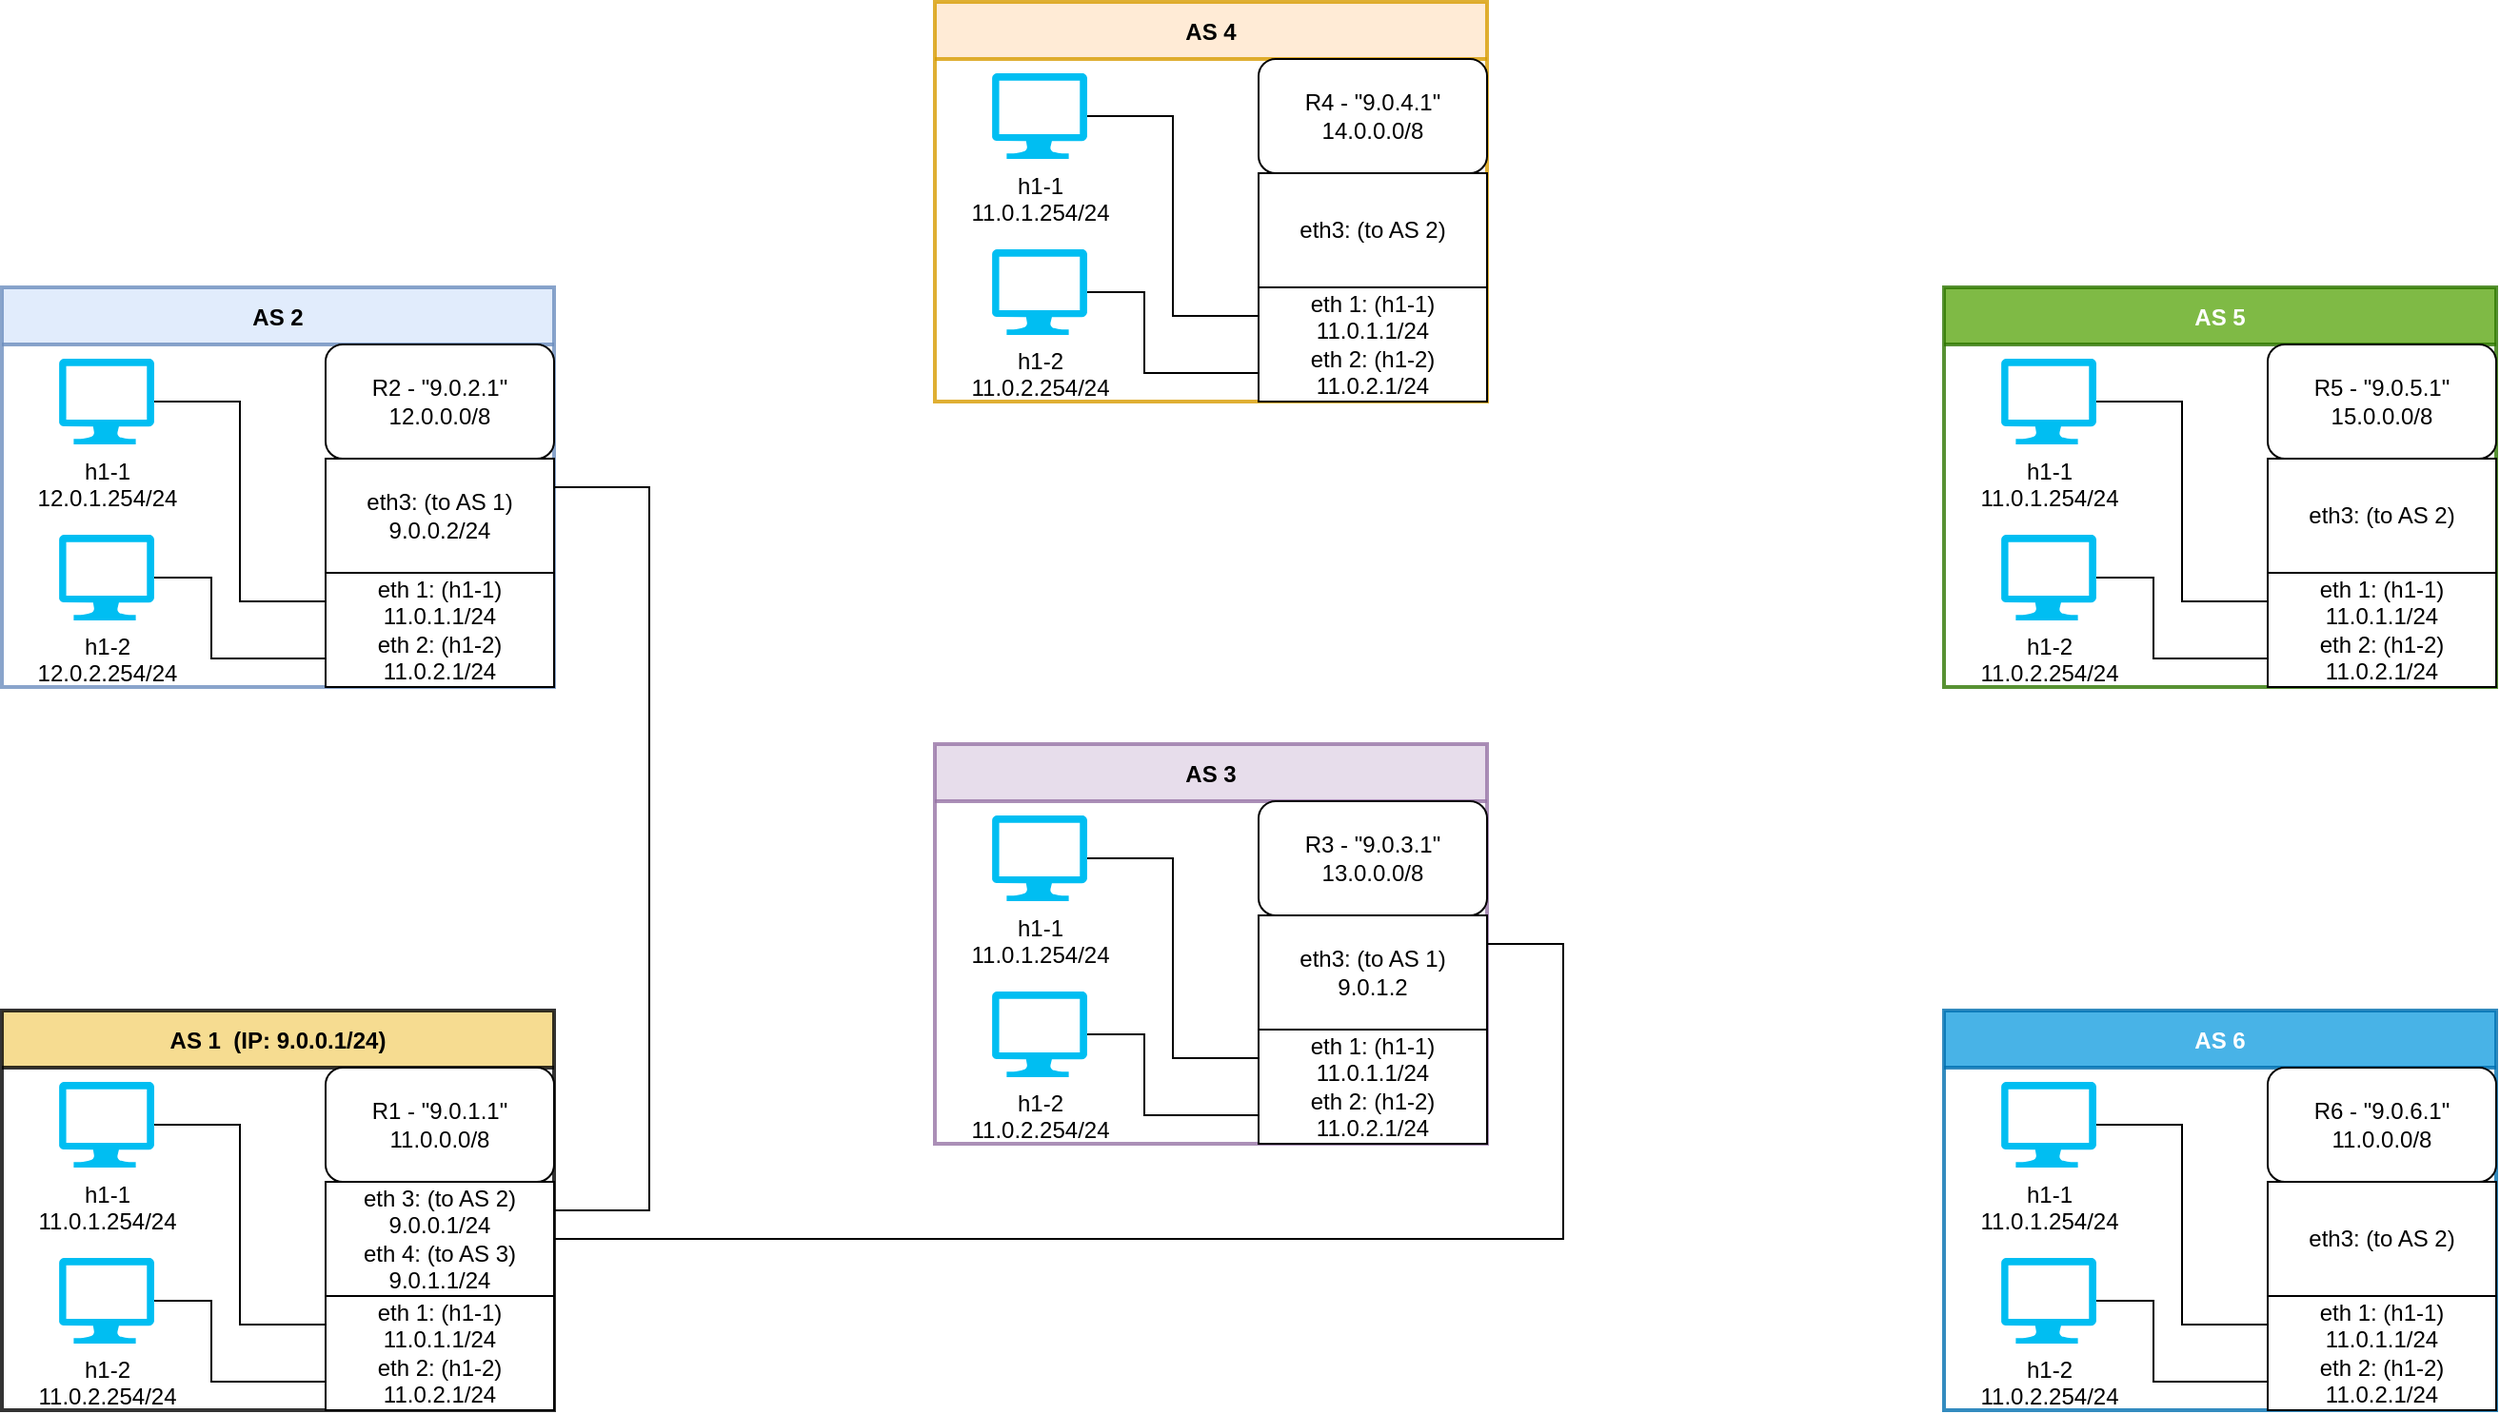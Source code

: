 <mxfile version="17.2.2" type="github">
  <diagram id="hPBcGTMjvYHtOmkIqjpS" name="Page-1">
    <mxGraphModel dx="1718" dy="962" grid="1" gridSize="10" guides="1" tooltips="1" connect="1" arrows="1" fold="1" page="1" pageScale="1" pageWidth="1400" pageHeight="850" math="0" shadow="0">
      <root>
        <mxCell id="0" />
        <mxCell id="1" parent="0" />
        <mxCell id="3R8BAee1Lmwa3WrxwWTS-9" value="AS 1  (IP: 9.0.0.1/24)" style="swimlane;rounded=0;shadow=0;glass=0;fillColor=#f4d476;gradientColor=none;opacity=80;strokeWidth=2;startSize=30;" vertex="1" parent="1">
          <mxGeometry x="50" y="560" width="290" height="210" as="geometry" />
        </mxCell>
        <mxCell id="3R8BAee1Lmwa3WrxwWTS-2" value="eth 3: (to AS 2)&lt;br&gt;9.0.0.1/24&lt;br&gt;eth 4: (to AS 3)&lt;br&gt;9.0.1.1/24" style="rounded=0;whiteSpace=wrap;html=1;" vertex="1" parent="3R8BAee1Lmwa3WrxwWTS-9">
          <mxGeometry x="170" y="90" width="120" height="60" as="geometry" />
        </mxCell>
        <mxCell id="3R8BAee1Lmwa3WrxwWTS-3" value="eth 1: (h1-1)&lt;br&gt;11.0.1.1/24&lt;br&gt;eth 2: (h1-2)&lt;br&gt;11.0.2.1/24" style="rounded=0;whiteSpace=wrap;html=1;" vertex="1" parent="3R8BAee1Lmwa3WrxwWTS-9">
          <mxGeometry x="170" y="150" width="120" height="60" as="geometry" />
        </mxCell>
        <mxCell id="3R8BAee1Lmwa3WrxwWTS-1" value="R1 - &quot;9.0.1.1&quot;&lt;br&gt;11.0.0.0/8" style="rounded=1;whiteSpace=wrap;html=1;" vertex="1" parent="3R8BAee1Lmwa3WrxwWTS-9">
          <mxGeometry x="170" y="30" width="120" height="60" as="geometry" />
        </mxCell>
        <mxCell id="3R8BAee1Lmwa3WrxwWTS-12" style="edgeStyle=orthogonalEdgeStyle;rounded=0;orthogonalLoop=1;jettySize=auto;html=1;entryX=0;entryY=0.75;entryDx=0;entryDy=0;endArrow=none;endFill=0;strokeWidth=1;" edge="1" parent="3R8BAee1Lmwa3WrxwWTS-9" source="3R8BAee1Lmwa3WrxwWTS-5" target="3R8BAee1Lmwa3WrxwWTS-3">
          <mxGeometry relative="1" as="geometry">
            <Array as="points">
              <mxPoint x="110" y="153" />
              <mxPoint x="110" y="195" />
            </Array>
          </mxGeometry>
        </mxCell>
        <mxCell id="3R8BAee1Lmwa3WrxwWTS-5" value="h1-2&lt;br&gt;11.0.2.254/24" style="verticalLabelPosition=bottom;html=1;verticalAlign=top;align=center;strokeColor=none;fillColor=#00BEF2;shape=mxgraph.azure.computer;pointerEvents=1;" vertex="1" parent="3R8BAee1Lmwa3WrxwWTS-9">
          <mxGeometry x="30" y="130" width="50" height="45" as="geometry" />
        </mxCell>
        <mxCell id="3R8BAee1Lmwa3WrxwWTS-11" style="rounded=0;orthogonalLoop=1;jettySize=auto;html=1;entryX=0;entryY=0.25;entryDx=0;entryDy=0;edgeStyle=orthogonalEdgeStyle;endArrow=none;endFill=0;strokeWidth=1;" edge="1" parent="3R8BAee1Lmwa3WrxwWTS-9" source="3R8BAee1Lmwa3WrxwWTS-4" target="3R8BAee1Lmwa3WrxwWTS-3">
          <mxGeometry relative="1" as="geometry" />
        </mxCell>
        <mxCell id="3R8BAee1Lmwa3WrxwWTS-4" value="h1-1&lt;br&gt;11.0.1.254/24" style="verticalLabelPosition=bottom;html=1;verticalAlign=top;align=center;strokeColor=none;fillColor=#00BEF2;shape=mxgraph.azure.computer;pointerEvents=1;" vertex="1" parent="3R8BAee1Lmwa3WrxwWTS-9">
          <mxGeometry x="30" y="37.5" width="50" height="45" as="geometry" />
        </mxCell>
        <mxCell id="3R8BAee1Lmwa3WrxwWTS-13" value="AS 2" style="swimlane;rounded=0;shadow=0;glass=0;fillColor=#dae8fc;opacity=80;strokeWidth=2;startSize=30;strokeColor=#6c8ebf;" vertex="1" parent="1">
          <mxGeometry x="50" y="180" width="290" height="210" as="geometry" />
        </mxCell>
        <mxCell id="3R8BAee1Lmwa3WrxwWTS-14" value="eth3: (to AS 1)&lt;br&gt;9.0.0.2/24" style="rounded=0;whiteSpace=wrap;html=1;" vertex="1" parent="3R8BAee1Lmwa3WrxwWTS-13">
          <mxGeometry x="170" y="90" width="120" height="60" as="geometry" />
        </mxCell>
        <mxCell id="3R8BAee1Lmwa3WrxwWTS-15" value="eth 1: (h1-1)&lt;br&gt;11.0.1.1/24&lt;br&gt;eth 2: (h1-2)&lt;br&gt;11.0.2.1/24" style="rounded=0;whiteSpace=wrap;html=1;" vertex="1" parent="3R8BAee1Lmwa3WrxwWTS-13">
          <mxGeometry x="170" y="150" width="120" height="60" as="geometry" />
        </mxCell>
        <mxCell id="3R8BAee1Lmwa3WrxwWTS-16" value="R2 - &quot;9.0.2.1&quot;&lt;br&gt;12.0.0.0/8" style="rounded=1;whiteSpace=wrap;html=1;" vertex="1" parent="3R8BAee1Lmwa3WrxwWTS-13">
          <mxGeometry x="170" y="30" width="120" height="60" as="geometry" />
        </mxCell>
        <mxCell id="3R8BAee1Lmwa3WrxwWTS-17" style="edgeStyle=orthogonalEdgeStyle;rounded=0;orthogonalLoop=1;jettySize=auto;html=1;entryX=0;entryY=0.75;entryDx=0;entryDy=0;endArrow=none;endFill=0;strokeWidth=1;" edge="1" parent="3R8BAee1Lmwa3WrxwWTS-13" source="3R8BAee1Lmwa3WrxwWTS-18" target="3R8BAee1Lmwa3WrxwWTS-15">
          <mxGeometry relative="1" as="geometry">
            <Array as="points">
              <mxPoint x="110" y="153" />
              <mxPoint x="110" y="195" />
            </Array>
          </mxGeometry>
        </mxCell>
        <mxCell id="3R8BAee1Lmwa3WrxwWTS-18" value="h1-2&lt;br&gt;12.0.2.254/24" style="verticalLabelPosition=bottom;html=1;verticalAlign=top;align=center;strokeColor=none;fillColor=#00BEF2;shape=mxgraph.azure.computer;pointerEvents=1;" vertex="1" parent="3R8BAee1Lmwa3WrxwWTS-13">
          <mxGeometry x="30" y="130" width="50" height="45" as="geometry" />
        </mxCell>
        <mxCell id="3R8BAee1Lmwa3WrxwWTS-19" style="rounded=0;orthogonalLoop=1;jettySize=auto;html=1;entryX=0;entryY=0.25;entryDx=0;entryDy=0;edgeStyle=orthogonalEdgeStyle;endArrow=none;endFill=0;strokeWidth=1;" edge="1" parent="3R8BAee1Lmwa3WrxwWTS-13" source="3R8BAee1Lmwa3WrxwWTS-20" target="3R8BAee1Lmwa3WrxwWTS-15">
          <mxGeometry relative="1" as="geometry" />
        </mxCell>
        <mxCell id="3R8BAee1Lmwa3WrxwWTS-20" value="h1-1&lt;br&gt;12.0.1.254/24" style="verticalLabelPosition=bottom;html=1;verticalAlign=top;align=center;strokeColor=none;fillColor=#00BEF2;shape=mxgraph.azure.computer;pointerEvents=1;" vertex="1" parent="3R8BAee1Lmwa3WrxwWTS-13">
          <mxGeometry x="30" y="37.5" width="50" height="45" as="geometry" />
        </mxCell>
        <mxCell id="3R8BAee1Lmwa3WrxwWTS-21" value="AS 3" style="swimlane;rounded=0;shadow=0;glass=0;fillColor=#e1d5e7;opacity=80;strokeWidth=2;startSize=30;strokeColor=#9673a6;" vertex="1" parent="1">
          <mxGeometry x="540" y="420" width="290" height="210" as="geometry" />
        </mxCell>
        <mxCell id="3R8BAee1Lmwa3WrxwWTS-22" value="eth3: (to AS 1)&lt;br&gt;9.0.1.2" style="rounded=0;whiteSpace=wrap;html=1;" vertex="1" parent="3R8BAee1Lmwa3WrxwWTS-21">
          <mxGeometry x="170" y="90" width="120" height="60" as="geometry" />
        </mxCell>
        <mxCell id="3R8BAee1Lmwa3WrxwWTS-23" value="eth 1: (h1-1)&lt;br&gt;11.0.1.1/24&lt;br&gt;eth 2: (h1-2)&lt;br&gt;11.0.2.1/24" style="rounded=0;whiteSpace=wrap;html=1;" vertex="1" parent="3R8BAee1Lmwa3WrxwWTS-21">
          <mxGeometry x="170" y="150" width="120" height="60" as="geometry" />
        </mxCell>
        <mxCell id="3R8BAee1Lmwa3WrxwWTS-24" value="R3 - &quot;9.0.3.1&quot;&lt;br&gt;13.0.0.0/8" style="rounded=1;whiteSpace=wrap;html=1;" vertex="1" parent="3R8BAee1Lmwa3WrxwWTS-21">
          <mxGeometry x="170" y="30" width="120" height="60" as="geometry" />
        </mxCell>
        <mxCell id="3R8BAee1Lmwa3WrxwWTS-25" style="edgeStyle=orthogonalEdgeStyle;rounded=0;orthogonalLoop=1;jettySize=auto;html=1;entryX=0;entryY=0.75;entryDx=0;entryDy=0;endArrow=none;endFill=0;strokeWidth=1;" edge="1" parent="3R8BAee1Lmwa3WrxwWTS-21" source="3R8BAee1Lmwa3WrxwWTS-26" target="3R8BAee1Lmwa3WrxwWTS-23">
          <mxGeometry relative="1" as="geometry">
            <Array as="points">
              <mxPoint x="110" y="153" />
              <mxPoint x="110" y="195" />
            </Array>
          </mxGeometry>
        </mxCell>
        <mxCell id="3R8BAee1Lmwa3WrxwWTS-26" value="h1-2&lt;br&gt;11.0.2.254/24" style="verticalLabelPosition=bottom;html=1;verticalAlign=top;align=center;strokeColor=none;fillColor=#00BEF2;shape=mxgraph.azure.computer;pointerEvents=1;" vertex="1" parent="3R8BAee1Lmwa3WrxwWTS-21">
          <mxGeometry x="30" y="130" width="50" height="45" as="geometry" />
        </mxCell>
        <mxCell id="3R8BAee1Lmwa3WrxwWTS-27" style="rounded=0;orthogonalLoop=1;jettySize=auto;html=1;entryX=0;entryY=0.25;entryDx=0;entryDy=0;edgeStyle=orthogonalEdgeStyle;endArrow=none;endFill=0;strokeWidth=1;" edge="1" parent="3R8BAee1Lmwa3WrxwWTS-21" source="3R8BAee1Lmwa3WrxwWTS-28" target="3R8BAee1Lmwa3WrxwWTS-23">
          <mxGeometry relative="1" as="geometry" />
        </mxCell>
        <mxCell id="3R8BAee1Lmwa3WrxwWTS-28" value="h1-1&lt;br&gt;11.0.1.254/24" style="verticalLabelPosition=bottom;html=1;verticalAlign=top;align=center;strokeColor=none;fillColor=#00BEF2;shape=mxgraph.azure.computer;pointerEvents=1;" vertex="1" parent="3R8BAee1Lmwa3WrxwWTS-21">
          <mxGeometry x="30" y="37.5" width="50" height="45" as="geometry" />
        </mxCell>
        <mxCell id="3R8BAee1Lmwa3WrxwWTS-29" value="AS 4" style="swimlane;rounded=0;shadow=0;glass=0;fillColor=#ffe6cc;opacity=80;strokeWidth=2;startSize=30;strokeColor=#d79b00;" vertex="1" parent="1">
          <mxGeometry x="540" y="30" width="290" height="210" as="geometry" />
        </mxCell>
        <mxCell id="3R8BAee1Lmwa3WrxwWTS-30" value="eth3: (to AS 2)&lt;br&gt;" style="rounded=0;whiteSpace=wrap;html=1;" vertex="1" parent="3R8BAee1Lmwa3WrxwWTS-29">
          <mxGeometry x="170" y="90" width="120" height="60" as="geometry" />
        </mxCell>
        <mxCell id="3R8BAee1Lmwa3WrxwWTS-31" value="eth 1: (h1-1)&lt;br&gt;11.0.1.1/24&lt;br&gt;eth 2: (h1-2)&lt;br&gt;11.0.2.1/24" style="rounded=0;whiteSpace=wrap;html=1;" vertex="1" parent="3R8BAee1Lmwa3WrxwWTS-29">
          <mxGeometry x="170" y="150" width="120" height="60" as="geometry" />
        </mxCell>
        <mxCell id="3R8BAee1Lmwa3WrxwWTS-32" value="R4 - &quot;9.0.4.1&quot;&lt;br&gt;14.0.0.0/8" style="rounded=1;whiteSpace=wrap;html=1;" vertex="1" parent="3R8BAee1Lmwa3WrxwWTS-29">
          <mxGeometry x="170" y="30" width="120" height="60" as="geometry" />
        </mxCell>
        <mxCell id="3R8BAee1Lmwa3WrxwWTS-33" style="edgeStyle=orthogonalEdgeStyle;rounded=0;orthogonalLoop=1;jettySize=auto;html=1;entryX=0;entryY=0.75;entryDx=0;entryDy=0;endArrow=none;endFill=0;strokeWidth=1;" edge="1" parent="3R8BAee1Lmwa3WrxwWTS-29" source="3R8BAee1Lmwa3WrxwWTS-34" target="3R8BAee1Lmwa3WrxwWTS-31">
          <mxGeometry relative="1" as="geometry">
            <Array as="points">
              <mxPoint x="110" y="153" />
              <mxPoint x="110" y="195" />
            </Array>
          </mxGeometry>
        </mxCell>
        <mxCell id="3R8BAee1Lmwa3WrxwWTS-34" value="h1-2&lt;br&gt;11.0.2.254/24" style="verticalLabelPosition=bottom;html=1;verticalAlign=top;align=center;strokeColor=none;fillColor=#00BEF2;shape=mxgraph.azure.computer;pointerEvents=1;" vertex="1" parent="3R8BAee1Lmwa3WrxwWTS-29">
          <mxGeometry x="30" y="130" width="50" height="45" as="geometry" />
        </mxCell>
        <mxCell id="3R8BAee1Lmwa3WrxwWTS-35" style="rounded=0;orthogonalLoop=1;jettySize=auto;html=1;entryX=0;entryY=0.25;entryDx=0;entryDy=0;edgeStyle=orthogonalEdgeStyle;endArrow=none;endFill=0;strokeWidth=1;" edge="1" parent="3R8BAee1Lmwa3WrxwWTS-29" source="3R8BAee1Lmwa3WrxwWTS-36" target="3R8BAee1Lmwa3WrxwWTS-31">
          <mxGeometry relative="1" as="geometry" />
        </mxCell>
        <mxCell id="3R8BAee1Lmwa3WrxwWTS-36" value="h1-1&lt;br&gt;11.0.1.254/24" style="verticalLabelPosition=bottom;html=1;verticalAlign=top;align=center;strokeColor=none;fillColor=#00BEF2;shape=mxgraph.azure.computer;pointerEvents=1;" vertex="1" parent="3R8BAee1Lmwa3WrxwWTS-29">
          <mxGeometry x="30" y="37.5" width="50" height="45" as="geometry" />
        </mxCell>
        <mxCell id="3R8BAee1Lmwa3WrxwWTS-37" value="AS 5" style="swimlane;rounded=0;shadow=0;glass=0;fillColor=#60a917;opacity=80;strokeWidth=2;startSize=30;fontColor=#ffffff;strokeColor=#2D7600;" vertex="1" parent="1">
          <mxGeometry x="1070" y="180" width="290" height="210" as="geometry" />
        </mxCell>
        <mxCell id="3R8BAee1Lmwa3WrxwWTS-38" value="eth3: (to AS 2)&lt;br&gt;" style="rounded=0;whiteSpace=wrap;html=1;" vertex="1" parent="3R8BAee1Lmwa3WrxwWTS-37">
          <mxGeometry x="170" y="90" width="120" height="60" as="geometry" />
        </mxCell>
        <mxCell id="3R8BAee1Lmwa3WrxwWTS-39" value="eth 1: (h1-1)&lt;br&gt;11.0.1.1/24&lt;br&gt;eth 2: (h1-2)&lt;br&gt;11.0.2.1/24" style="rounded=0;whiteSpace=wrap;html=1;" vertex="1" parent="3R8BAee1Lmwa3WrxwWTS-37">
          <mxGeometry x="170" y="150" width="120" height="60" as="geometry" />
        </mxCell>
        <mxCell id="3R8BAee1Lmwa3WrxwWTS-40" value="R5 - &quot;9.0.5.1&quot;&lt;br&gt;15.0.0.0/8" style="rounded=1;whiteSpace=wrap;html=1;" vertex="1" parent="3R8BAee1Lmwa3WrxwWTS-37">
          <mxGeometry x="170" y="30" width="120" height="60" as="geometry" />
        </mxCell>
        <mxCell id="3R8BAee1Lmwa3WrxwWTS-41" style="edgeStyle=orthogonalEdgeStyle;rounded=0;orthogonalLoop=1;jettySize=auto;html=1;entryX=0;entryY=0.75;entryDx=0;entryDy=0;endArrow=none;endFill=0;strokeWidth=1;" edge="1" parent="3R8BAee1Lmwa3WrxwWTS-37" source="3R8BAee1Lmwa3WrxwWTS-42" target="3R8BAee1Lmwa3WrxwWTS-39">
          <mxGeometry relative="1" as="geometry">
            <Array as="points">
              <mxPoint x="110" y="153" />
              <mxPoint x="110" y="195" />
            </Array>
          </mxGeometry>
        </mxCell>
        <mxCell id="3R8BAee1Lmwa3WrxwWTS-42" value="h1-2&lt;br&gt;11.0.2.254/24" style="verticalLabelPosition=bottom;html=1;verticalAlign=top;align=center;strokeColor=none;fillColor=#00BEF2;shape=mxgraph.azure.computer;pointerEvents=1;" vertex="1" parent="3R8BAee1Lmwa3WrxwWTS-37">
          <mxGeometry x="30" y="130" width="50" height="45" as="geometry" />
        </mxCell>
        <mxCell id="3R8BAee1Lmwa3WrxwWTS-43" style="rounded=0;orthogonalLoop=1;jettySize=auto;html=1;entryX=0;entryY=0.25;entryDx=0;entryDy=0;edgeStyle=orthogonalEdgeStyle;endArrow=none;endFill=0;strokeWidth=1;" edge="1" parent="3R8BAee1Lmwa3WrxwWTS-37" source="3R8BAee1Lmwa3WrxwWTS-44" target="3R8BAee1Lmwa3WrxwWTS-39">
          <mxGeometry relative="1" as="geometry" />
        </mxCell>
        <mxCell id="3R8BAee1Lmwa3WrxwWTS-44" value="h1-1&lt;br&gt;11.0.1.254/24" style="verticalLabelPosition=bottom;html=1;verticalAlign=top;align=center;strokeColor=none;fillColor=#00BEF2;shape=mxgraph.azure.computer;pointerEvents=1;" vertex="1" parent="3R8BAee1Lmwa3WrxwWTS-37">
          <mxGeometry x="30" y="37.5" width="50" height="45" as="geometry" />
        </mxCell>
        <mxCell id="3R8BAee1Lmwa3WrxwWTS-45" value="AS 6" style="swimlane;rounded=0;shadow=0;glass=0;fillColor=#1ba1e2;opacity=80;strokeWidth=2;startSize=30;fontColor=#ffffff;strokeColor=#006EAF;" vertex="1" parent="1">
          <mxGeometry x="1070" y="560" width="290" height="210" as="geometry" />
        </mxCell>
        <mxCell id="3R8BAee1Lmwa3WrxwWTS-46" value="eth3: (to AS 2)&lt;br&gt;" style="rounded=0;whiteSpace=wrap;html=1;" vertex="1" parent="3R8BAee1Lmwa3WrxwWTS-45">
          <mxGeometry x="170" y="90" width="120" height="60" as="geometry" />
        </mxCell>
        <mxCell id="3R8BAee1Lmwa3WrxwWTS-47" value="eth 1: (h1-1)&lt;br&gt;11.0.1.1/24&lt;br&gt;eth 2: (h1-2)&lt;br&gt;11.0.2.1/24" style="rounded=0;whiteSpace=wrap;html=1;" vertex="1" parent="3R8BAee1Lmwa3WrxwWTS-45">
          <mxGeometry x="170" y="150" width="120" height="60" as="geometry" />
        </mxCell>
        <mxCell id="3R8BAee1Lmwa3WrxwWTS-48" value="R6 - &quot;9.0.6.1&quot;&lt;br&gt;11.0.0.0/8" style="rounded=1;whiteSpace=wrap;html=1;" vertex="1" parent="3R8BAee1Lmwa3WrxwWTS-45">
          <mxGeometry x="170" y="30" width="120" height="60" as="geometry" />
        </mxCell>
        <mxCell id="3R8BAee1Lmwa3WrxwWTS-49" style="edgeStyle=orthogonalEdgeStyle;rounded=0;orthogonalLoop=1;jettySize=auto;html=1;entryX=0;entryY=0.75;entryDx=0;entryDy=0;endArrow=none;endFill=0;strokeWidth=1;" edge="1" parent="3R8BAee1Lmwa3WrxwWTS-45" source="3R8BAee1Lmwa3WrxwWTS-50" target="3R8BAee1Lmwa3WrxwWTS-47">
          <mxGeometry relative="1" as="geometry">
            <Array as="points">
              <mxPoint x="110" y="153" />
              <mxPoint x="110" y="195" />
            </Array>
          </mxGeometry>
        </mxCell>
        <mxCell id="3R8BAee1Lmwa3WrxwWTS-50" value="h1-2&lt;br&gt;11.0.2.254/24" style="verticalLabelPosition=bottom;html=1;verticalAlign=top;align=center;strokeColor=none;fillColor=#00BEF2;shape=mxgraph.azure.computer;pointerEvents=1;" vertex="1" parent="3R8BAee1Lmwa3WrxwWTS-45">
          <mxGeometry x="30" y="130" width="50" height="45" as="geometry" />
        </mxCell>
        <mxCell id="3R8BAee1Lmwa3WrxwWTS-51" style="rounded=0;orthogonalLoop=1;jettySize=auto;html=1;entryX=0;entryY=0.25;entryDx=0;entryDy=0;edgeStyle=orthogonalEdgeStyle;endArrow=none;endFill=0;strokeWidth=1;" edge="1" parent="3R8BAee1Lmwa3WrxwWTS-45" source="3R8BAee1Lmwa3WrxwWTS-52" target="3R8BAee1Lmwa3WrxwWTS-47">
          <mxGeometry relative="1" as="geometry" />
        </mxCell>
        <mxCell id="3R8BAee1Lmwa3WrxwWTS-52" value="h1-1&lt;br&gt;11.0.1.254/24" style="verticalLabelPosition=bottom;html=1;verticalAlign=top;align=center;strokeColor=none;fillColor=#00BEF2;shape=mxgraph.azure.computer;pointerEvents=1;" vertex="1" parent="3R8BAee1Lmwa3WrxwWTS-45">
          <mxGeometry x="30" y="37.5" width="50" height="45" as="geometry" />
        </mxCell>
        <mxCell id="3R8BAee1Lmwa3WrxwWTS-62" style="edgeStyle=orthogonalEdgeStyle;rounded=0;orthogonalLoop=1;jettySize=auto;html=1;exitX=1;exitY=0.25;exitDx=0;exitDy=0;entryX=1;entryY=0.5;entryDx=0;entryDy=0;endArrow=none;endFill=0;strokeWidth=1;" edge="1" parent="1" source="3R8BAee1Lmwa3WrxwWTS-2" target="3R8BAee1Lmwa3WrxwWTS-13">
          <mxGeometry relative="1" as="geometry">
            <Array as="points">
              <mxPoint x="390" y="665" />
              <mxPoint x="390" y="285" />
            </Array>
          </mxGeometry>
        </mxCell>
        <mxCell id="3R8BAee1Lmwa3WrxwWTS-63" style="edgeStyle=orthogonalEdgeStyle;rounded=0;orthogonalLoop=1;jettySize=auto;html=1;entryX=1;entryY=0.25;entryDx=0;entryDy=0;endArrow=none;endFill=0;" edge="1" parent="1" source="3R8BAee1Lmwa3WrxwWTS-2" target="3R8BAee1Lmwa3WrxwWTS-22">
          <mxGeometry relative="1" as="geometry">
            <Array as="points">
              <mxPoint x="870" y="680" />
              <mxPoint x="870" y="525" />
            </Array>
          </mxGeometry>
        </mxCell>
      </root>
    </mxGraphModel>
  </diagram>
</mxfile>
